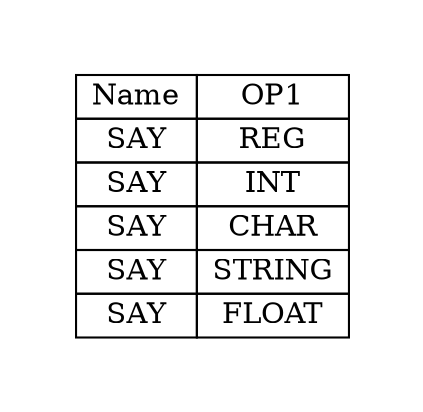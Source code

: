 digraph{
graph [pad="0.5", nodesep="0.5", ranksep="2" ]
node [shape=plain]
Foo [label=<
<table border="0" cellborder="1" cellspacing="0">
<tr><td> Name </td> <td> OP1 </td> </tr>
<tr><td> SAY </td><td> REG </td> </tr>
<tr><td> SAY </td><td> INT </td> </tr>
<tr><td> SAY </td><td> CHAR </td> </tr>
<tr><td> SAY </td><td> STRING </td> </tr>
<tr><td> SAY </td><td> FLOAT </td> </tr>
</table>>];
}
